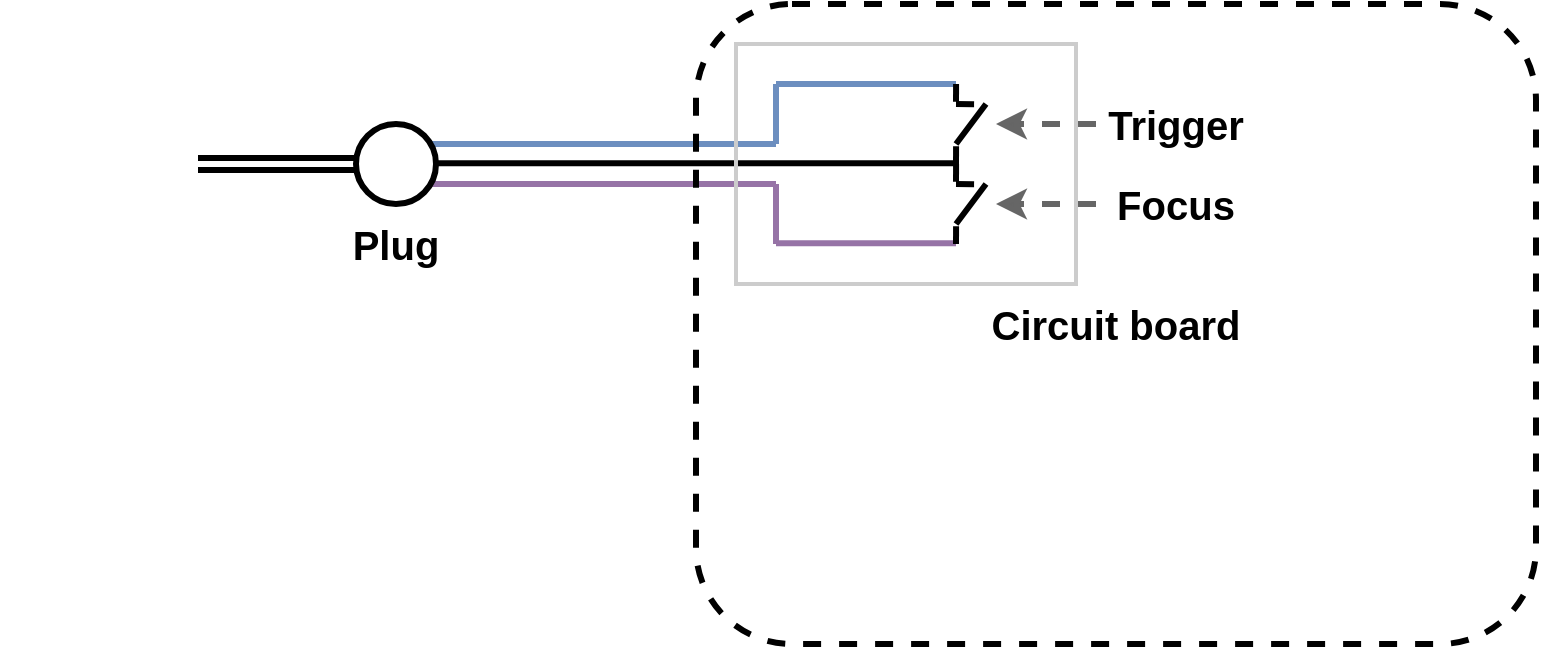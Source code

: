 <mxfile version="14.0.1" type="device"><diagram id="F_XqAAo5tNJHrr87O5bF" name="Page-1"><mxGraphModel dx="1221" dy="681" grid="1" gridSize="10" guides="1" tooltips="1" connect="1" arrows="1" fold="1" page="1" pageScale="1" pageWidth="827" pageHeight="1169" math="0" shadow="0"><root><mxCell id="0"/><mxCell id="1" parent="0"/><mxCell id="nE3ApHQBlMIwZmr2AI9W-31" value="&lt;b&gt;&lt;font style=&quot;font-size: 20px&quot;&gt;Plug&lt;/font&gt;&lt;/b&gt;" style="text;html=1;strokeColor=none;fillColor=none;align=center;verticalAlign=middle;whiteSpace=wrap;rounded=0;" vertex="1" parent="1"><mxGeometry x="150" y="130" width="140" height="20" as="geometry"/></mxCell><mxCell id="nE3ApHQBlMIwZmr2AI9W-59" value="" style="endArrow=none;html=1;strokeColor=#000000;strokeWidth=3;" edge="1" parent="1"><mxGeometry width="50" height="50" relative="1" as="geometry"><mxPoint x="230" y="99.58" as="sourcePoint"/><mxPoint x="500" y="99.58" as="targetPoint"/></mxGeometry></mxCell><mxCell id="nE3ApHQBlMIwZmr2AI9W-62" value="" style="endArrow=none;html=1;strokeColor=#9673a6;strokeWidth=3;fillColor=#e1d5e7;" edge="1" parent="1"><mxGeometry width="50" height="50" relative="1" as="geometry"><mxPoint x="230" y="110.0" as="sourcePoint"/><mxPoint x="410" y="110" as="targetPoint"/></mxGeometry></mxCell><mxCell id="nE3ApHQBlMIwZmr2AI9W-63" value="" style="endArrow=none;html=1;strokeColor=#6c8ebf;strokeWidth=3;fillColor=#dae8fc;" edge="1" parent="1"><mxGeometry width="50" height="50" relative="1" as="geometry"><mxPoint x="230" y="90.0" as="sourcePoint"/><mxPoint x="410" y="90" as="targetPoint"/></mxGeometry></mxCell><mxCell id="nE3ApHQBlMIwZmr2AI9W-64" value="" style="endArrow=none;html=1;strokeColor=#6c8ebf;strokeWidth=3;fillColor=#dae8fc;" edge="1" parent="1"><mxGeometry width="50" height="50" relative="1" as="geometry"><mxPoint x="410" y="60.0" as="sourcePoint"/><mxPoint x="500" y="60" as="targetPoint"/></mxGeometry></mxCell><mxCell id="nE3ApHQBlMIwZmr2AI9W-65" value="" style="endArrow=none;html=1;strokeColor=#6c8ebf;strokeWidth=3;fillColor=#dae8fc;" edge="1" parent="1"><mxGeometry width="50" height="50" relative="1" as="geometry"><mxPoint x="410" y="60" as="sourcePoint"/><mxPoint x="410" y="90" as="targetPoint"/></mxGeometry></mxCell><mxCell id="nE3ApHQBlMIwZmr2AI9W-66" value="" style="endArrow=none;html=1;strokeColor=#9673a6;strokeWidth=3;fillColor=#e1d5e7;" edge="1" parent="1"><mxGeometry width="50" height="50" relative="1" as="geometry"><mxPoint x="410" y="110.0" as="sourcePoint"/><mxPoint x="410" y="140.0" as="targetPoint"/><Array as="points"><mxPoint x="410" y="140"/></Array></mxGeometry></mxCell><mxCell id="nE3ApHQBlMIwZmr2AI9W-67" value="" style="endArrow=none;html=1;strokeColor=#9673a6;strokeWidth=3;fillColor=#e1d5e7;" edge="1" parent="1"><mxGeometry width="50" height="50" relative="1" as="geometry"><mxPoint x="410" y="139.6" as="sourcePoint"/><mxPoint x="500" y="139.6" as="targetPoint"/></mxGeometry></mxCell><mxCell id="nE3ApHQBlMIwZmr2AI9W-69" value="" style="endArrow=none;html=1;strokeColor=#000000;strokeWidth=3;exitX=0.262;exitY=0.441;exitDx=0;exitDy=0;exitPerimeter=0;" edge="1" parent="1"><mxGeometry width="50" height="50" relative="1" as="geometry"><mxPoint x="500.04" y="131.12" as="sourcePoint"/><mxPoint x="500" y="140" as="targetPoint"/></mxGeometry></mxCell><mxCell id="nE3ApHQBlMIwZmr2AI9W-70" value="" style="endArrow=none;html=1;strokeColor=#000000;strokeWidth=3;exitX=0.262;exitY=0.441;exitDx=0;exitDy=0;exitPerimeter=0;" edge="1" parent="1"><mxGeometry width="50" height="50" relative="1" as="geometry"><mxPoint x="500.04" y="100.0" as="sourcePoint"/><mxPoint x="500" y="108.88" as="targetPoint"/></mxGeometry></mxCell><mxCell id="nE3ApHQBlMIwZmr2AI9W-73" value="" style="endArrow=none;html=1;strokeColor=#000000;strokeWidth=3;exitX=0.262;exitY=0.441;exitDx=0;exitDy=0;exitPerimeter=0;entryX=0.288;entryY=0.531;entryDx=0;entryDy=0;entryPerimeter=0;" edge="1" parent="1"><mxGeometry width="50" height="50" relative="1" as="geometry"><mxPoint x="509.04" y="110.08" as="sourcePoint"/><mxPoint x="500.0" y="110.0" as="targetPoint"/></mxGeometry></mxCell><mxCell id="nE3ApHQBlMIwZmr2AI9W-74" value="" style="endArrow=none;html=1;strokeColor=#000000;strokeWidth=3;" edge="1" parent="1"><mxGeometry width="50" height="50" relative="1" as="geometry"><mxPoint x="515" y="110" as="sourcePoint"/><mxPoint x="500" y="130" as="targetPoint"/></mxGeometry></mxCell><mxCell id="nE3ApHQBlMIwZmr2AI9W-75" value="" style="endArrow=classic;html=1;strokeColor=#666666;strokeWidth=3;dashed=1;fillColor=#f5f5f5;" edge="1" parent="1"><mxGeometry width="50" height="50" relative="1" as="geometry"><mxPoint x="570" y="120" as="sourcePoint"/><mxPoint x="520" y="120" as="targetPoint"/></mxGeometry></mxCell><mxCell id="nE3ApHQBlMIwZmr2AI9W-76" value="" style="endArrow=none;html=1;strokeColor=#000000;strokeWidth=3;exitX=0.262;exitY=0.441;exitDx=0;exitDy=0;exitPerimeter=0;" edge="1" parent="1"><mxGeometry width="50" height="50" relative="1" as="geometry"><mxPoint x="500.04" y="91.12" as="sourcePoint"/><mxPoint x="500" y="100" as="targetPoint"/></mxGeometry></mxCell><mxCell id="nE3ApHQBlMIwZmr2AI9W-77" value="" style="endArrow=none;html=1;strokeColor=#000000;strokeWidth=3;exitX=0.262;exitY=0.441;exitDx=0;exitDy=0;exitPerimeter=0;" edge="1" parent="1"><mxGeometry width="50" height="50" relative="1" as="geometry"><mxPoint x="500.04" y="60.0" as="sourcePoint"/><mxPoint x="500" y="68.88" as="targetPoint"/></mxGeometry></mxCell><mxCell id="nE3ApHQBlMIwZmr2AI9W-78" value="" style="endArrow=none;html=1;strokeColor=#000000;strokeWidth=3;exitX=0.262;exitY=0.441;exitDx=0;exitDy=0;exitPerimeter=0;entryX=0.288;entryY=0.531;entryDx=0;entryDy=0;entryPerimeter=0;" edge="1" parent="1"><mxGeometry width="50" height="50" relative="1" as="geometry"><mxPoint x="509.04" y="70.08" as="sourcePoint"/><mxPoint x="500" y="70.0" as="targetPoint"/></mxGeometry></mxCell><mxCell id="nE3ApHQBlMIwZmr2AI9W-79" value="" style="endArrow=none;html=1;strokeColor=#000000;strokeWidth=3;" edge="1" parent="1"><mxGeometry width="50" height="50" relative="1" as="geometry"><mxPoint x="515" y="70" as="sourcePoint"/><mxPoint x="500" y="90" as="targetPoint"/></mxGeometry></mxCell><mxCell id="nE3ApHQBlMIwZmr2AI9W-80" value="" style="endArrow=classic;html=1;strokeColor=#666666;strokeWidth=3;dashed=1;fillColor=#f5f5f5;" edge="1" parent="1"><mxGeometry width="50" height="50" relative="1" as="geometry"><mxPoint x="570" y="80" as="sourcePoint"/><mxPoint x="520" y="80" as="targetPoint"/></mxGeometry></mxCell><mxCell id="nE3ApHQBlMIwZmr2AI9W-84" value="" style="rounded=1;whiteSpace=wrap;html=1;fillColor=none;dashed=1;strokeWidth=3;" vertex="1" parent="1"><mxGeometry x="370" y="20" width="420" height="320" as="geometry"/></mxCell><mxCell id="nE3ApHQBlMIwZmr2AI9W-85" value="&lt;b&gt;&lt;font style=&quot;font-size: 20px&quot;&gt;Circuit board&lt;/font&gt;&lt;/b&gt;" style="text;html=1;strokeColor=none;fillColor=none;align=center;verticalAlign=middle;whiteSpace=wrap;rounded=0;" vertex="1" parent="1"><mxGeometry x="510" y="170" width="140" height="20" as="geometry"/></mxCell><mxCell id="nE3ApHQBlMIwZmr2AI9W-86" value="" style="ellipse;whiteSpace=wrap;html=1;aspect=fixed;strokeWidth=3;" vertex="1" parent="1"><mxGeometry x="200" y="80" width="40" height="40" as="geometry"/></mxCell><mxCell id="nE3ApHQBlMIwZmr2AI9W-87" value="" style="shape=image;html=1;verticalAlign=top;verticalLabelPosition=bottom;labelBackgroundColor=#ffffff;imageAspect=0;aspect=fixed;image=https://cdn3.iconfinder.com/data/icons/mini-icon-set-general-office/91/General_-_Office_60-128.png;strokeWidth=3;fillColor=none;" vertex="1" parent="1"><mxGeometry x="22" y="30" width="128" height="128" as="geometry"/></mxCell><mxCell id="nE3ApHQBlMIwZmr2AI9W-88" value="" style="shape=link;html=1;startArrow=classic;startFill=1;endArrow=none;endFill=0;targetPerimeterSpacing=13;strokeColor=#000000;strokeWidth=3;exitX=0;exitY=0.5;exitDx=0;exitDy=0;" edge="1" parent="1" source="nE3ApHQBlMIwZmr2AI9W-86"><mxGeometry width="100" relative="1" as="geometry"><mxPoint x="180" y="180" as="sourcePoint"/><mxPoint x="121" y="100" as="targetPoint"/></mxGeometry></mxCell><mxCell id="nE3ApHQBlMIwZmr2AI9W-89" value="&lt;b&gt;&lt;font style=&quot;font-size: 20px&quot;&gt;Focus&lt;/font&gt;&lt;/b&gt;" style="text;html=1;strokeColor=none;fillColor=none;align=center;verticalAlign=middle;whiteSpace=wrap;rounded=0;" vertex="1" parent="1"><mxGeometry x="540" y="110" width="140" height="20" as="geometry"/></mxCell><mxCell id="nE3ApHQBlMIwZmr2AI9W-90" value="&lt;b&gt;&lt;font style=&quot;font-size: 20px&quot;&gt;Trigger&lt;/font&gt;&lt;/b&gt;" style="text;html=1;strokeColor=none;fillColor=none;align=center;verticalAlign=middle;whiteSpace=wrap;rounded=0;" vertex="1" parent="1"><mxGeometry x="540" y="70" width="140" height="20" as="geometry"/></mxCell><mxCell id="nE3ApHQBlMIwZmr2AI9W-91" value="" style="rounded=0;whiteSpace=wrap;html=1;strokeWidth=2;fillColor=none;strokeColor=#CCCCCC;" vertex="1" parent="1"><mxGeometry x="390" y="40" width="170" height="120" as="geometry"/></mxCell></root></mxGraphModel></diagram></mxfile>